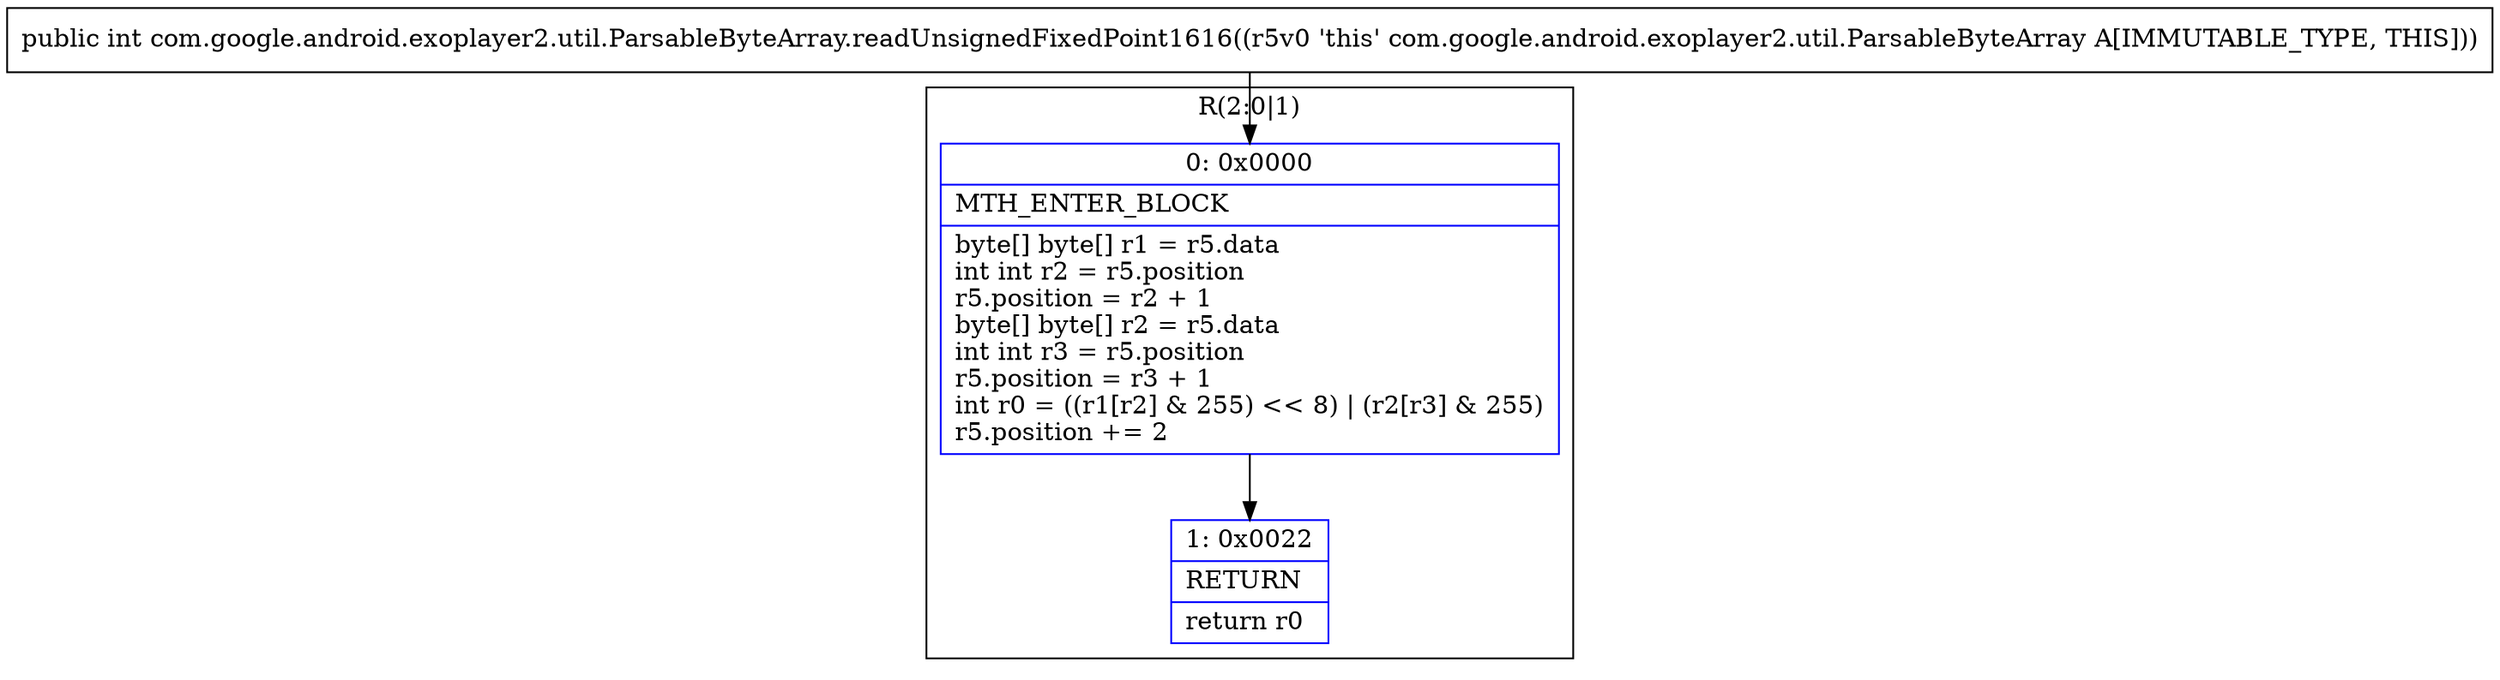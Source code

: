 digraph "CFG forcom.google.android.exoplayer2.util.ParsableByteArray.readUnsignedFixedPoint1616()I" {
subgraph cluster_Region_202255829 {
label = "R(2:0|1)";
node [shape=record,color=blue];
Node_0 [shape=record,label="{0\:\ 0x0000|MTH_ENTER_BLOCK\l|byte[] byte[] r1 = r5.data\lint int r2 = r5.position\lr5.position = r2 + 1\lbyte[] byte[] r2 = r5.data\lint int r3 = r5.position\lr5.position = r3 + 1\lint r0 = ((r1[r2] & 255) \<\< 8) \| (r2[r3] & 255)\lr5.position += 2\l}"];
Node_1 [shape=record,label="{1\:\ 0x0022|RETURN\l|return r0\l}"];
}
MethodNode[shape=record,label="{public int com.google.android.exoplayer2.util.ParsableByteArray.readUnsignedFixedPoint1616((r5v0 'this' com.google.android.exoplayer2.util.ParsableByteArray A[IMMUTABLE_TYPE, THIS])) }"];
MethodNode -> Node_0;
Node_0 -> Node_1;
}

